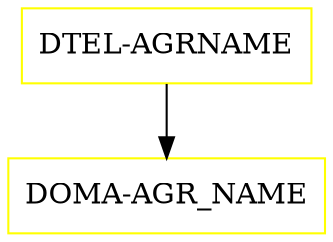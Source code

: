 digraph G {
  "DTEL-AGRNAME" [shape=box,color=yellow];
  "DOMA-AGR_NAME" [shape=box,color=yellow,URL="./DOMA_AGR_NAME.html"];
  "DTEL-AGRNAME" -> "DOMA-AGR_NAME";
}
